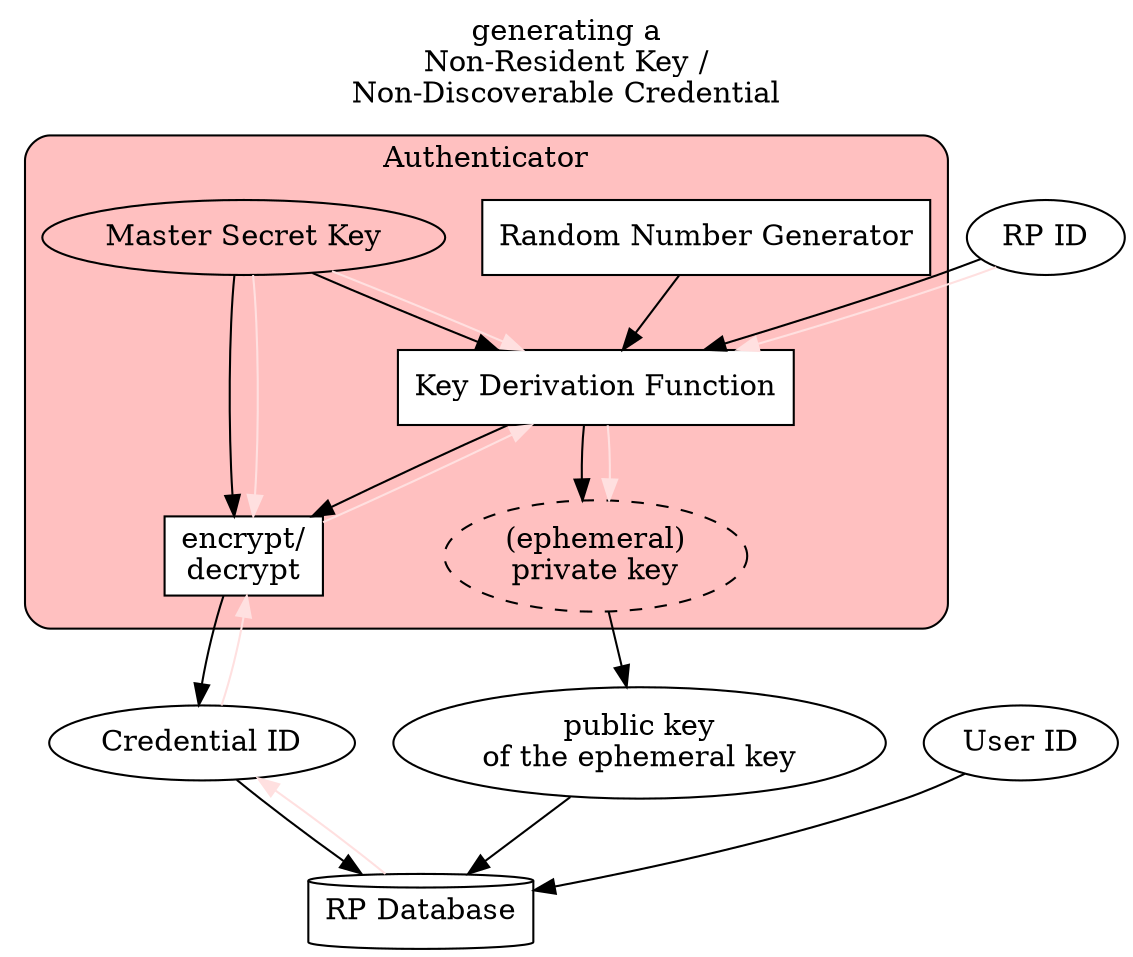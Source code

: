 digraph NonResidentKey {
    rankdir=TB;
    
    // Global Styles
    node [shape=ellipse];
    
    // Title
    label = "generating a\nNon-Resident Key /\nNon-Discoverable Credential";
    labelloc = "t";
    
    subgraph cluster_authenticator {
        label = "Authenticator";
	style = "rounded";
	bgcolor = "#ffc0c0";
        MasterKey [ label="Master Secret Key" ];
	KDF [
	    label="Key Derivation Function";
	    shape=box;
	    style="filled";
	    fillcolor="#ffffff"
	];
	RNG [
	    label="Random Number Generator";
	    shape=box;
	    style="filled";
	    fillcolor="#ffffff"
	];
	crypt [
	    label="encrypt/\ndecrypt"
	    shape=box;
	    style="filled";
	    fillcolor="#ffffff"
	];
	PrivKey [
	    label="(ephemeral)\nprivate key";
            style="dashed";
	];
    }
    
    RP_ID [ label="RP ID" ];
    Cred_ID [ label="Credential ID" ];
    User_ID [ label="User ID" ];
    PubKey [ label="public key\nof the ephemeral key" ];
    RP_DB [ label="RP Database", shape=cylinder];

    // registration
    { MasterKey RNG RP_ID } -> KDF;
    KDF -> PrivKey;
    { KDF MasterKey } -> crypt -> Cred_ID;
    PrivKey -> PubKey;
    { PubKey Cred_ID User_ID } -> RP_DB;

    // authentication
    RP_DB -> Cred_ID -> crypt [ color="#ffe0e0" ];
    { RP_ID crypt } -> KDF [ color="#ffe0e0" ];
    MasterKey -> { crypt KDF } [ color="#ffe0e0" ];
    KDF -> PrivKey [ color="#ffe0e0" ];
}
